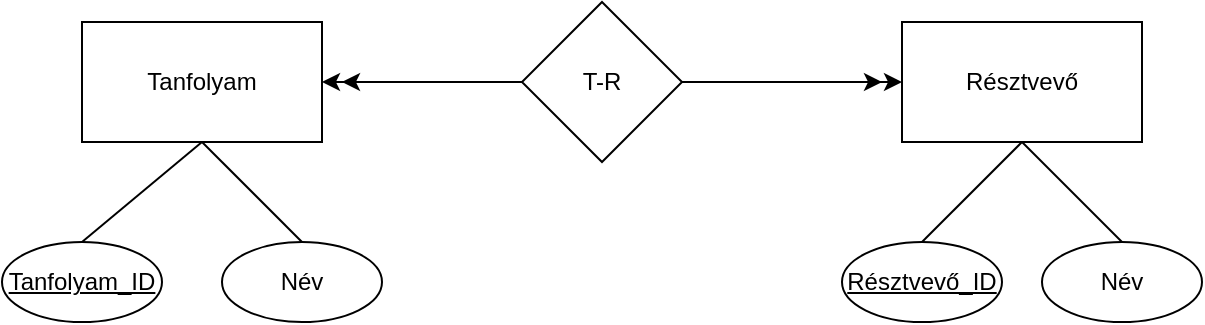 <mxfile version="26.1.0">
  <diagram name="Page-1" id="C7vOG3SAbHoj4MkDcR8h">
    <mxGraphModel dx="1008" dy="633" grid="1" gridSize="10" guides="0" tooltips="1" connect="1" arrows="0" fold="1" page="1" pageScale="1" pageWidth="827" pageHeight="1169" math="0" shadow="0">
      <root>
        <mxCell id="0" />
        <mxCell id="1" parent="0" />
        <mxCell id="tw0ymX70Du0pN8O7NN8a-1" value="Résztvevő" style="rounded=0;whiteSpace=wrap;html=1;" vertex="1" parent="1">
          <mxGeometry x="580" y="210" width="120" height="60" as="geometry" />
        </mxCell>
        <mxCell id="tw0ymX70Du0pN8O7NN8a-2" value="Tanfolyam" style="rounded=0;whiteSpace=wrap;html=1;" vertex="1" parent="1">
          <mxGeometry x="170" y="210" width="120" height="60" as="geometry" />
        </mxCell>
        <mxCell id="tw0ymX70Du0pN8O7NN8a-3" value="&lt;u&gt;Tanfolyam_ID&lt;/u&gt;" style="ellipse;whiteSpace=wrap;html=1;" vertex="1" parent="1">
          <mxGeometry x="130" y="320" width="80" height="40" as="geometry" />
        </mxCell>
        <mxCell id="tw0ymX70Du0pN8O7NN8a-6" value="" style="endArrow=none;html=1;rounded=0;entryX=0.5;entryY=1;entryDx=0;entryDy=0;exitX=0.5;exitY=0;exitDx=0;exitDy=0;" edge="1" parent="1" source="tw0ymX70Du0pN8O7NN8a-3" target="tw0ymX70Du0pN8O7NN8a-2">
          <mxGeometry width="50" height="50" relative="1" as="geometry">
            <mxPoint x="390" y="350" as="sourcePoint" />
            <mxPoint x="440" y="300" as="targetPoint" />
          </mxGeometry>
        </mxCell>
        <mxCell id="tw0ymX70Du0pN8O7NN8a-7" value="&lt;u&gt;Résztvevő_ID&lt;/u&gt;" style="ellipse;whiteSpace=wrap;html=1;" vertex="1" parent="1">
          <mxGeometry x="550" y="320" width="80" height="40" as="geometry" />
        </mxCell>
        <mxCell id="tw0ymX70Du0pN8O7NN8a-8" value="" style="endArrow=none;html=1;rounded=0;entryX=0.5;entryY=1;entryDx=0;entryDy=0;exitX=0.5;exitY=0;exitDx=0;exitDy=0;" edge="1" parent="1" source="tw0ymX70Du0pN8O7NN8a-7" target="tw0ymX70Du0pN8O7NN8a-1">
          <mxGeometry width="50" height="50" relative="1" as="geometry">
            <mxPoint x="390" y="350" as="sourcePoint" />
            <mxPoint x="440" y="300" as="targetPoint" />
          </mxGeometry>
        </mxCell>
        <mxCell id="tw0ymX70Du0pN8O7NN8a-9" value="T-R" style="rhombus;whiteSpace=wrap;html=1;" vertex="1" parent="1">
          <mxGeometry x="390" y="200" width="80" height="80" as="geometry" />
        </mxCell>
        <mxCell id="tw0ymX70Du0pN8O7NN8a-12" value="Név" style="ellipse;whiteSpace=wrap;html=1;" vertex="1" parent="1">
          <mxGeometry x="240" y="320" width="80" height="40" as="geometry" />
        </mxCell>
        <mxCell id="tw0ymX70Du0pN8O7NN8a-16" value="" style="endArrow=none;html=1;rounded=0;entryX=0.5;entryY=1;entryDx=0;entryDy=0;exitX=0.5;exitY=0;exitDx=0;exitDy=0;" edge="1" parent="1" source="tw0ymX70Du0pN8O7NN8a-12" target="tw0ymX70Du0pN8O7NN8a-2">
          <mxGeometry width="50" height="50" relative="1" as="geometry">
            <mxPoint x="390" y="350" as="sourcePoint" />
            <mxPoint x="440" y="300" as="targetPoint" />
          </mxGeometry>
        </mxCell>
        <mxCell id="tw0ymX70Du0pN8O7NN8a-17" value="Név" style="ellipse;whiteSpace=wrap;html=1;" vertex="1" parent="1">
          <mxGeometry x="650" y="320" width="80" height="40" as="geometry" />
        </mxCell>
        <mxCell id="tw0ymX70Du0pN8O7NN8a-18" value="" style="endArrow=none;html=1;rounded=0;entryX=0.5;entryY=1;entryDx=0;entryDy=0;exitX=0.5;exitY=0;exitDx=0;exitDy=0;" edge="1" parent="1" source="tw0ymX70Du0pN8O7NN8a-17" target="tw0ymX70Du0pN8O7NN8a-1">
          <mxGeometry width="50" height="50" relative="1" as="geometry">
            <mxPoint x="390" y="350" as="sourcePoint" />
            <mxPoint x="440" y="300" as="targetPoint" />
          </mxGeometry>
        </mxCell>
        <mxCell id="tw0ymX70Du0pN8O7NN8a-25" value="" style="endArrow=classic;html=1;rounded=0;entryX=1;entryY=0.5;entryDx=0;entryDy=0;" edge="1" parent="1" source="tw0ymX70Du0pN8O7NN8a-9" target="tw0ymX70Du0pN8O7NN8a-2">
          <mxGeometry width="50" height="50" relative="1" as="geometry">
            <mxPoint x="390" y="350" as="sourcePoint" />
            <mxPoint x="440" y="300" as="targetPoint" />
          </mxGeometry>
        </mxCell>
        <mxCell id="tw0ymX70Du0pN8O7NN8a-26" value="" style="endArrow=classic;html=1;rounded=0;entryX=0;entryY=0.5;entryDx=0;entryDy=0;exitX=1;exitY=0.5;exitDx=0;exitDy=0;" edge="1" parent="1" source="tw0ymX70Du0pN8O7NN8a-9" target="tw0ymX70Du0pN8O7NN8a-1">
          <mxGeometry width="50" height="50" relative="1" as="geometry">
            <mxPoint x="390" y="350" as="sourcePoint" />
            <mxPoint x="440" y="300" as="targetPoint" />
          </mxGeometry>
        </mxCell>
        <mxCell id="tw0ymX70Du0pN8O7NN8a-27" value="" style="endArrow=classic;html=1;rounded=0;exitX=0;exitY=0.5;exitDx=0;exitDy=0;" edge="1" parent="1" source="tw0ymX70Du0pN8O7NN8a-9">
          <mxGeometry width="50" height="50" relative="1" as="geometry">
            <mxPoint x="390" y="350" as="sourcePoint" />
            <mxPoint x="300" y="240" as="targetPoint" />
          </mxGeometry>
        </mxCell>
        <mxCell id="tw0ymX70Du0pN8O7NN8a-28" value="" style="endArrow=classic;html=1;rounded=0;exitX=1;exitY=0.5;exitDx=0;exitDy=0;" edge="1" parent="1" source="tw0ymX70Du0pN8O7NN8a-9">
          <mxGeometry width="50" height="50" relative="1" as="geometry">
            <mxPoint x="390" y="350" as="sourcePoint" />
            <mxPoint x="570" y="240" as="targetPoint" />
          </mxGeometry>
        </mxCell>
      </root>
    </mxGraphModel>
  </diagram>
</mxfile>
